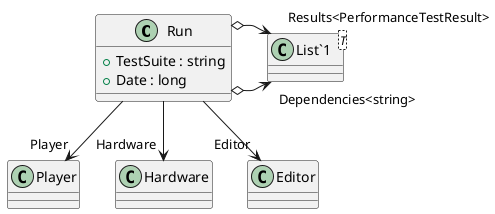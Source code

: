 @startuml
class Run {
    + TestSuite : string
    + Date : long
}
class "List`1"<T> {
}
Run --> "Player" Player
Run --> "Hardware" Hardware
Run --> "Editor" Editor
Run o-> "Dependencies<string>" "List`1"
Run o-> "Results<PerformanceTestResult>" "List`1"
@enduml
